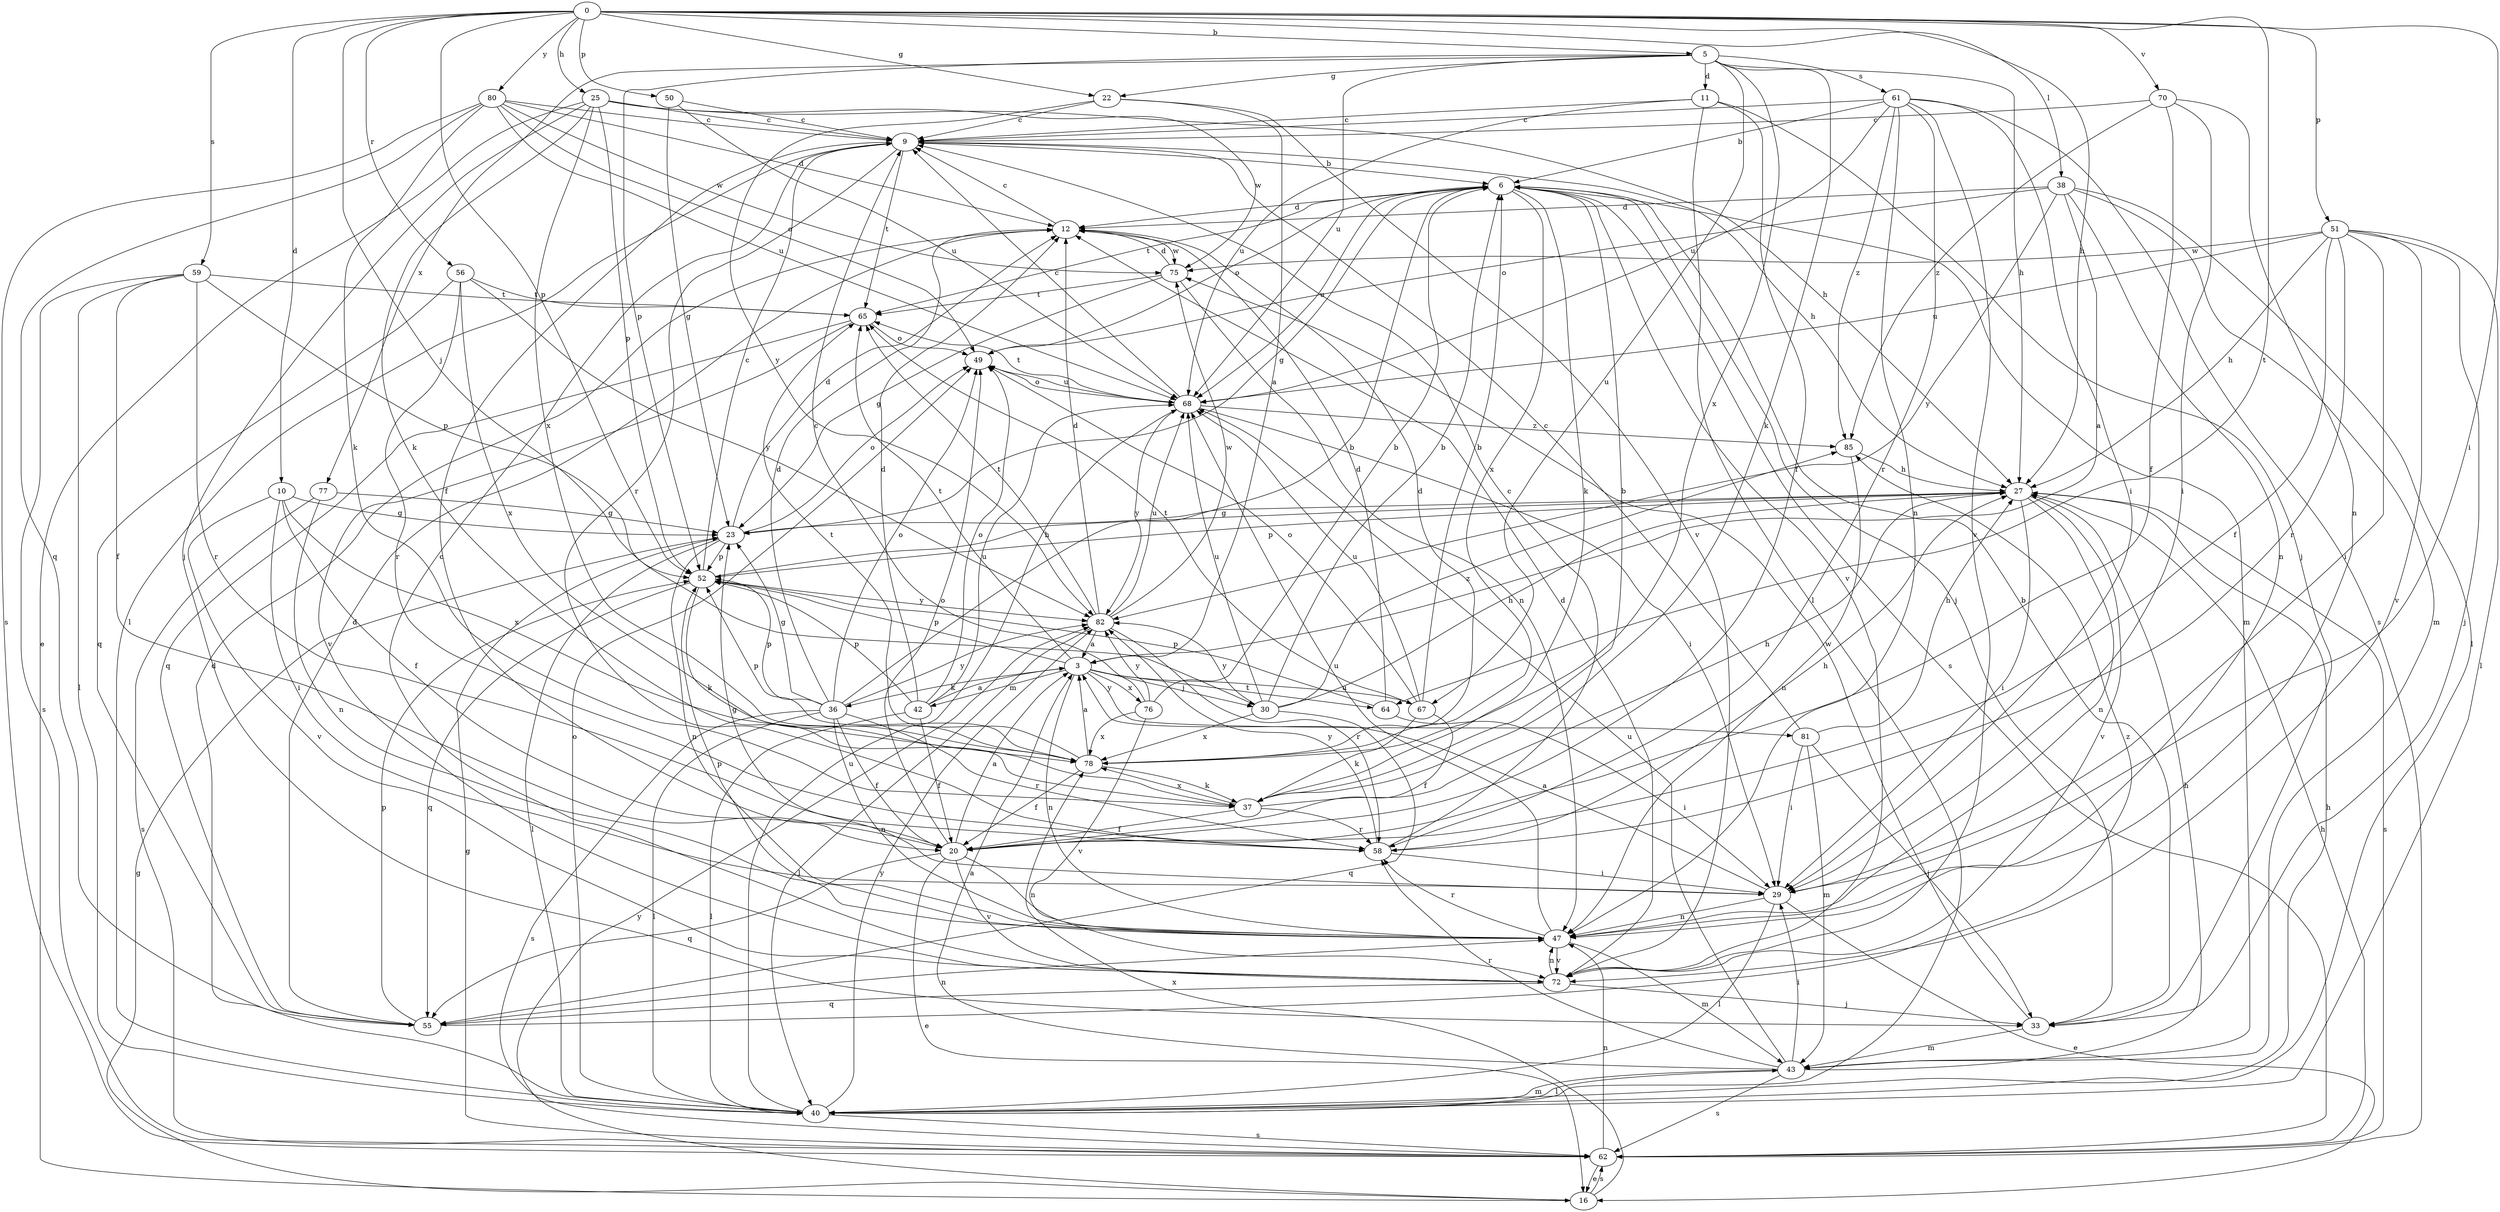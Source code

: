 strict digraph  {
0;
3;
5;
6;
9;
10;
11;
12;
16;
20;
22;
23;
25;
27;
29;
30;
33;
36;
37;
38;
40;
42;
43;
47;
49;
50;
51;
52;
55;
56;
58;
59;
61;
62;
64;
65;
67;
68;
70;
72;
75;
76;
77;
78;
80;
81;
82;
85;
0 -> 5  [label=b];
0 -> 10  [label=d];
0 -> 22  [label=g];
0 -> 25  [label=h];
0 -> 27  [label=h];
0 -> 29  [label=i];
0 -> 30  [label=j];
0 -> 38  [label=l];
0 -> 50  [label=p];
0 -> 51  [label=p];
0 -> 52  [label=p];
0 -> 56  [label=r];
0 -> 59  [label=s];
0 -> 64  [label=t];
0 -> 70  [label=v];
0 -> 80  [label=y];
3 -> 30  [label=j];
3 -> 36  [label=k];
3 -> 42  [label=m];
3 -> 47  [label=n];
3 -> 52  [label=p];
3 -> 64  [label=t];
3 -> 65  [label=t];
3 -> 67  [label=u];
3 -> 76  [label=x];
3 -> 81  [label=y];
5 -> 11  [label=d];
5 -> 22  [label=g];
5 -> 27  [label=h];
5 -> 37  [label=k];
5 -> 52  [label=p];
5 -> 61  [label=s];
5 -> 67  [label=u];
5 -> 68  [label=u];
5 -> 77  [label=x];
5 -> 78  [label=x];
6 -> 12  [label=d];
6 -> 23  [label=g];
6 -> 33  [label=j];
6 -> 37  [label=k];
6 -> 43  [label=m];
6 -> 49  [label=o];
6 -> 62  [label=s];
6 -> 65  [label=t];
6 -> 68  [label=u];
6 -> 72  [label=v];
6 -> 78  [label=x];
9 -> 6  [label=b];
9 -> 20  [label=f];
9 -> 27  [label=h];
9 -> 40  [label=l];
9 -> 58  [label=r];
9 -> 65  [label=t];
10 -> 20  [label=f];
10 -> 23  [label=g];
10 -> 29  [label=i];
10 -> 72  [label=v];
10 -> 78  [label=x];
11 -> 9  [label=c];
11 -> 20  [label=f];
11 -> 33  [label=j];
11 -> 40  [label=l];
11 -> 68  [label=u];
12 -> 9  [label=c];
12 -> 75  [label=w];
16 -> 23  [label=g];
16 -> 62  [label=s];
16 -> 78  [label=x];
16 -> 82  [label=y];
20 -> 3  [label=a];
20 -> 16  [label=e];
20 -> 47  [label=n];
20 -> 49  [label=o];
20 -> 55  [label=q];
20 -> 72  [label=v];
22 -> 3  [label=a];
22 -> 9  [label=c];
22 -> 72  [label=v];
22 -> 82  [label=y];
23 -> 12  [label=d];
23 -> 40  [label=l];
23 -> 47  [label=n];
23 -> 49  [label=o];
23 -> 52  [label=p];
25 -> 9  [label=c];
25 -> 16  [label=e];
25 -> 27  [label=h];
25 -> 33  [label=j];
25 -> 37  [label=k];
25 -> 52  [label=p];
25 -> 75  [label=w];
25 -> 78  [label=x];
27 -> 23  [label=g];
27 -> 29  [label=i];
27 -> 47  [label=n];
27 -> 52  [label=p];
27 -> 62  [label=s];
27 -> 72  [label=v];
29 -> 3  [label=a];
29 -> 16  [label=e];
29 -> 23  [label=g];
29 -> 40  [label=l];
29 -> 47  [label=n];
30 -> 6  [label=b];
30 -> 27  [label=h];
30 -> 55  [label=q];
30 -> 68  [label=u];
30 -> 78  [label=x];
30 -> 82  [label=y];
30 -> 85  [label=z];
33 -> 6  [label=b];
33 -> 43  [label=m];
33 -> 75  [label=w];
36 -> 6  [label=b];
36 -> 12  [label=d];
36 -> 20  [label=f];
36 -> 23  [label=g];
36 -> 40  [label=l];
36 -> 47  [label=n];
36 -> 49  [label=o];
36 -> 52  [label=p];
36 -> 58  [label=r];
36 -> 62  [label=s];
36 -> 82  [label=y];
37 -> 6  [label=b];
37 -> 20  [label=f];
37 -> 27  [label=h];
37 -> 58  [label=r];
37 -> 78  [label=x];
38 -> 3  [label=a];
38 -> 12  [label=d];
38 -> 40  [label=l];
38 -> 43  [label=m];
38 -> 47  [label=n];
38 -> 49  [label=o];
38 -> 82  [label=y];
40 -> 12  [label=d];
40 -> 27  [label=h];
40 -> 43  [label=m];
40 -> 49  [label=o];
40 -> 62  [label=s];
40 -> 68  [label=u];
40 -> 82  [label=y];
42 -> 3  [label=a];
42 -> 12  [label=d];
42 -> 20  [label=f];
42 -> 40  [label=l];
42 -> 49  [label=o];
42 -> 52  [label=p];
42 -> 68  [label=u];
43 -> 3  [label=a];
43 -> 27  [label=h];
43 -> 29  [label=i];
43 -> 40  [label=l];
43 -> 58  [label=r];
43 -> 62  [label=s];
43 -> 68  [label=u];
47 -> 43  [label=m];
47 -> 52  [label=p];
47 -> 58  [label=r];
47 -> 68  [label=u];
47 -> 72  [label=v];
49 -> 68  [label=u];
50 -> 9  [label=c];
50 -> 23  [label=g];
50 -> 68  [label=u];
51 -> 20  [label=f];
51 -> 27  [label=h];
51 -> 29  [label=i];
51 -> 33  [label=j];
51 -> 40  [label=l];
51 -> 58  [label=r];
51 -> 68  [label=u];
51 -> 72  [label=v];
51 -> 75  [label=w];
52 -> 9  [label=c];
52 -> 27  [label=h];
52 -> 37  [label=k];
52 -> 55  [label=q];
52 -> 82  [label=y];
55 -> 12  [label=d];
55 -> 47  [label=n];
55 -> 52  [label=p];
55 -> 85  [label=z];
56 -> 55  [label=q];
56 -> 58  [label=r];
56 -> 65  [label=t];
56 -> 78  [label=x];
56 -> 82  [label=y];
58 -> 9  [label=c];
58 -> 27  [label=h];
58 -> 29  [label=i];
58 -> 82  [label=y];
59 -> 20  [label=f];
59 -> 40  [label=l];
59 -> 52  [label=p];
59 -> 58  [label=r];
59 -> 62  [label=s];
59 -> 65  [label=t];
61 -> 6  [label=b];
61 -> 9  [label=c];
61 -> 29  [label=i];
61 -> 47  [label=n];
61 -> 58  [label=r];
61 -> 62  [label=s];
61 -> 68  [label=u];
61 -> 72  [label=v];
61 -> 85  [label=z];
62 -> 16  [label=e];
62 -> 23  [label=g];
62 -> 27  [label=h];
62 -> 47  [label=n];
64 -> 12  [label=d];
64 -> 29  [label=i];
64 -> 52  [label=p];
65 -> 49  [label=o];
65 -> 55  [label=q];
65 -> 72  [label=v];
67 -> 6  [label=b];
67 -> 20  [label=f];
67 -> 37  [label=k];
67 -> 49  [label=o];
67 -> 65  [label=t];
67 -> 68  [label=u];
68 -> 9  [label=c];
68 -> 29  [label=i];
68 -> 49  [label=o];
68 -> 65  [label=t];
68 -> 82  [label=y];
68 -> 85  [label=z];
70 -> 9  [label=c];
70 -> 20  [label=f];
70 -> 29  [label=i];
70 -> 47  [label=n];
70 -> 85  [label=z];
72 -> 9  [label=c];
72 -> 12  [label=d];
72 -> 33  [label=j];
72 -> 47  [label=n];
72 -> 55  [label=q];
75 -> 12  [label=d];
75 -> 23  [label=g];
75 -> 47  [label=n];
75 -> 65  [label=t];
76 -> 6  [label=b];
76 -> 9  [label=c];
76 -> 72  [label=v];
76 -> 78  [label=x];
76 -> 82  [label=y];
77 -> 23  [label=g];
77 -> 47  [label=n];
77 -> 62  [label=s];
78 -> 3  [label=a];
78 -> 12  [label=d];
78 -> 20  [label=f];
78 -> 37  [label=k];
78 -> 52  [label=p];
78 -> 65  [label=t];
80 -> 9  [label=c];
80 -> 12  [label=d];
80 -> 37  [label=k];
80 -> 49  [label=o];
80 -> 55  [label=q];
80 -> 62  [label=s];
80 -> 68  [label=u];
80 -> 75  [label=w];
81 -> 9  [label=c];
81 -> 27  [label=h];
81 -> 29  [label=i];
81 -> 33  [label=j];
81 -> 43  [label=m];
82 -> 3  [label=a];
82 -> 12  [label=d];
82 -> 40  [label=l];
82 -> 58  [label=r];
82 -> 65  [label=t];
82 -> 68  [label=u];
82 -> 75  [label=w];
85 -> 27  [label=h];
85 -> 47  [label=n];
}
